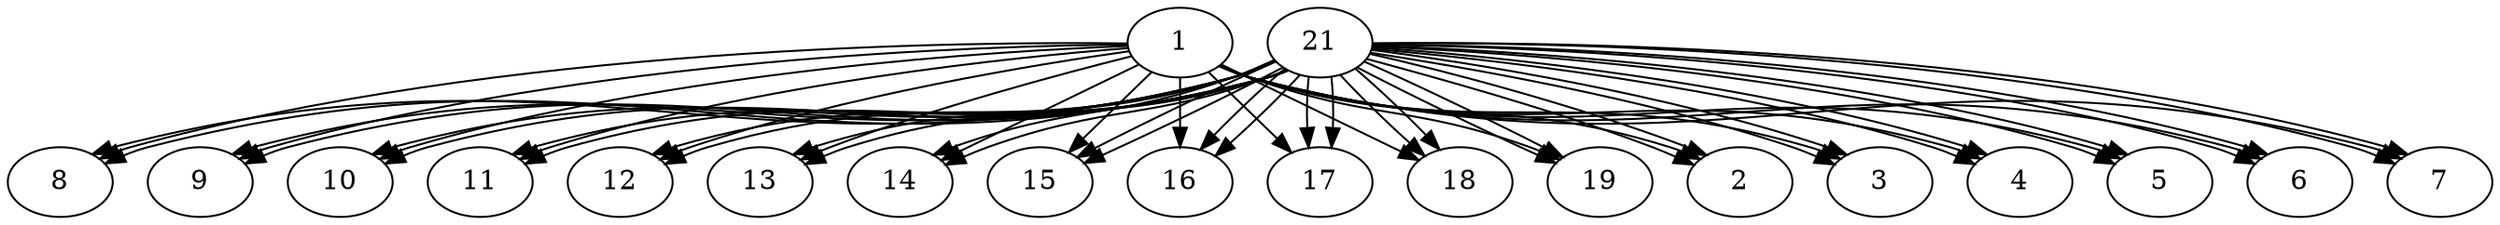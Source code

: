 digraph G{
1 -> 2;
1 -> 3;
1 -> 4;
1 -> 5;
1 -> 6;
1 -> 7;
1 -> 8;
1 -> 9;
1 -> 10;
1 -> 11;
1 -> 12;
1 -> 13;
1 -> 14;
1 -> 15;
1 -> 16;
1 -> 17;
1 -> 18;
1 -> 19;
21 -> 2;
21 -> 2;
21 -> 3;
21 -> 3;
21 -> 4;
21 -> 4;
21 -> 5;
21 -> 5;
21 -> 6;
21 -> 6;
21 -> 7;
21 -> 7;
21 -> 8;
21 -> 8;
21 -> 9;
21 -> 9;
21 -> 10;
21 -> 10;
21 -> 11;
21 -> 11;
21 -> 12;
21 -> 12;
21 -> 13;
21 -> 13;
21 -> 14;
21 -> 14;
21 -> 15;
21 -> 15;
21 -> 16;
21 -> 16;
21 -> 17;
21 -> 17;
21 -> 18;
21 -> 18;
21 -> 19;
21 -> 19;
}
